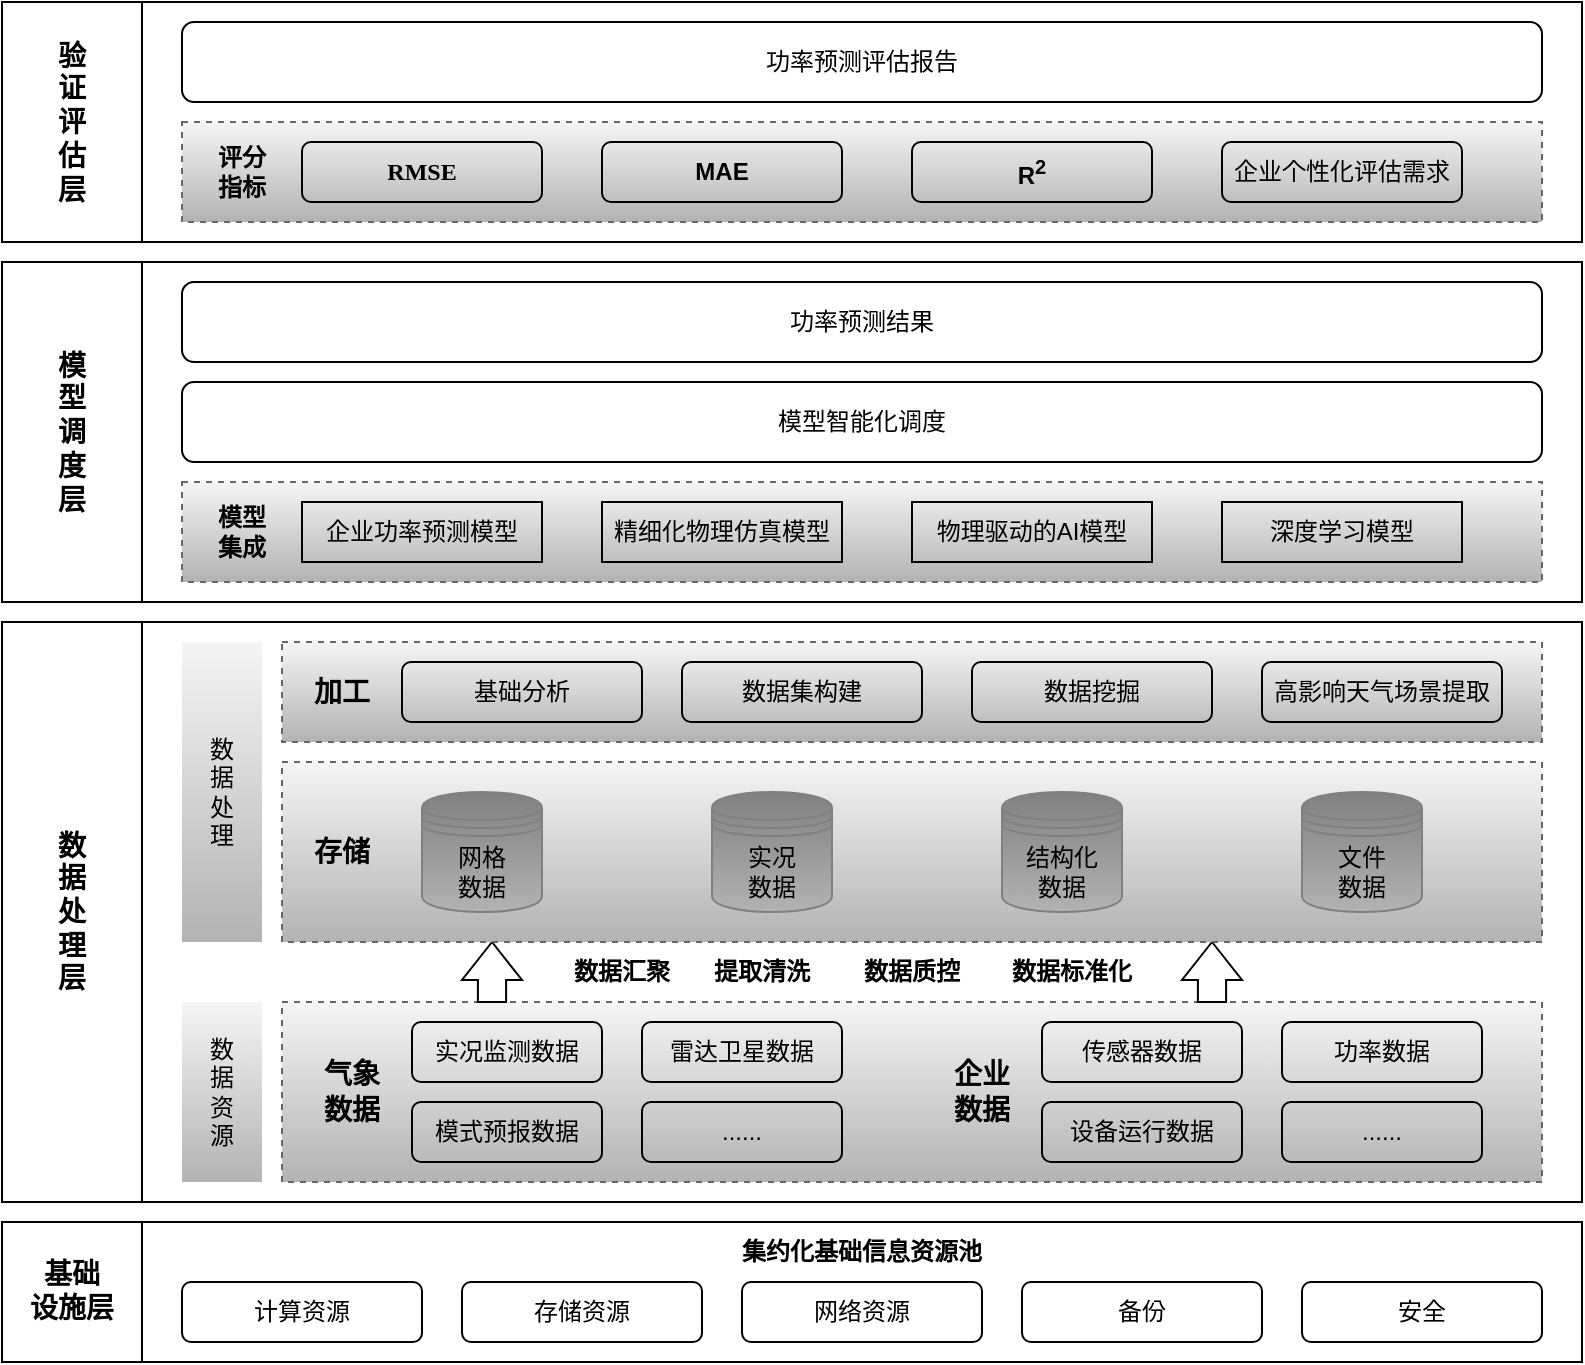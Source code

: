 <mxfile version="24.7.14">
  <diagram name="第 1 页" id="U8_30fp2nvI91OFab40k">
    <mxGraphModel dx="1774" dy="919" grid="1" gridSize="10" guides="1" tooltips="1" connect="1" arrows="1" fold="1" page="1" pageScale="1" pageWidth="827" pageHeight="1169" math="0" shadow="0">
      <root>
        <mxCell id="0" />
        <mxCell id="1" parent="0" />
        <mxCell id="UFrKVk_Evucttn0kIX_x-7" value="" style="rounded=0;whiteSpace=wrap;html=1;fillColor=none;" vertex="1" parent="1">
          <mxGeometry x="100" y="700" width="720" height="70" as="geometry" />
        </mxCell>
        <mxCell id="UFrKVk_Evucttn0kIX_x-15" value="" style="rounded=0;whiteSpace=wrap;html=1;fillColor=none;" vertex="1" parent="1">
          <mxGeometry x="100" y="400" width="720" height="290" as="geometry" />
        </mxCell>
        <mxCell id="UFrKVk_Evucttn0kIX_x-18" value="" style="rounded=0;whiteSpace=wrap;html=1;fillColor=#f5f5f5;gradientColor=#b3b3b3;strokeColor=#666666;dashed=1;" vertex="1" parent="1">
          <mxGeometry x="170" y="590" width="630" height="90" as="geometry" />
        </mxCell>
        <mxCell id="UFrKVk_Evucttn0kIX_x-1" value="计算资源" style="rounded=1;whiteSpace=wrap;html=1;fillColor=none;" vertex="1" parent="1">
          <mxGeometry x="120" y="730" width="120" height="30" as="geometry" />
        </mxCell>
        <mxCell id="UFrKVk_Evucttn0kIX_x-2" value="存储资源" style="rounded=1;whiteSpace=wrap;html=1;fillColor=none;" vertex="1" parent="1">
          <mxGeometry x="260" y="730" width="120" height="30" as="geometry" />
        </mxCell>
        <mxCell id="UFrKVk_Evucttn0kIX_x-3" value="网络资源" style="rounded=1;whiteSpace=wrap;html=1;fillColor=none;" vertex="1" parent="1">
          <mxGeometry x="400" y="730" width="120" height="30" as="geometry" />
        </mxCell>
        <mxCell id="UFrKVk_Evucttn0kIX_x-4" value="备份" style="rounded=1;whiteSpace=wrap;html=1;fillColor=none;" vertex="1" parent="1">
          <mxGeometry x="540" y="730" width="120" height="30" as="geometry" />
        </mxCell>
        <mxCell id="UFrKVk_Evucttn0kIX_x-5" value="安全" style="rounded=1;whiteSpace=wrap;html=1;fillColor=none;" vertex="1" parent="1">
          <mxGeometry x="680" y="730" width="120" height="30" as="geometry" />
        </mxCell>
        <mxCell id="UFrKVk_Evucttn0kIX_x-6" value="&lt;font face=&quot;Times New Roman&quot; style=&quot;font-size: 14px;&quot;&gt;&lt;b style=&quot;&quot;&gt;基础&lt;/b&gt;&lt;/font&gt;&lt;div&gt;&lt;font face=&quot;xRImtguvzTZKVekVsjoN&quot; style=&quot;font-size: 14px;&quot;&gt;&lt;b style=&quot;&quot;&gt;设施层&lt;/b&gt;&lt;/font&gt;&lt;/div&gt;" style="whiteSpace=wrap;html=1;aspect=fixed;fillColor=none;" vertex="1" parent="1">
          <mxGeometry x="30" y="700" width="70" height="70" as="geometry" />
        </mxCell>
        <mxCell id="UFrKVk_Evucttn0kIX_x-8" value="&lt;b&gt;集约化基础信息资源池&lt;/b&gt;" style="text;html=1;align=center;verticalAlign=middle;whiteSpace=wrap;rounded=0;" vertex="1" parent="1">
          <mxGeometry x="355" y="700" width="210" height="30" as="geometry" />
        </mxCell>
        <mxCell id="UFrKVk_Evucttn0kIX_x-13" value="数&lt;div&gt;据&lt;/div&gt;&lt;div&gt;资&lt;/div&gt;&lt;div&gt;源&lt;/div&gt;" style="rounded=0;whiteSpace=wrap;html=1;fillColor=#f5f5f5;strokeColor=none;gradientColor=#b3b3b3;" vertex="1" parent="1">
          <mxGeometry x="120" y="590" width="40" height="90" as="geometry" />
        </mxCell>
        <mxCell id="UFrKVk_Evucttn0kIX_x-17" value="&lt;font style=&quot;font-size: 14px;&quot;&gt;&lt;b style=&quot;&quot;&gt;数&lt;/b&gt;&lt;/font&gt;&lt;div&gt;&lt;font style=&quot;font-size: 14px;&quot;&gt;&lt;b&gt;据&lt;/b&gt;&lt;/font&gt;&lt;/div&gt;&lt;div&gt;&lt;font style=&quot;font-size: 14px;&quot;&gt;&lt;b&gt;处&lt;/b&gt;&lt;/font&gt;&lt;/div&gt;&lt;div&gt;&lt;font style=&quot;font-size: 14px;&quot;&gt;&lt;b&gt;理&lt;/b&gt;&lt;/font&gt;&lt;/div&gt;&lt;div&gt;&lt;span style=&quot;background-color: initial;&quot;&gt;&lt;font face=&quot;Times New Roman&quot; style=&quot;font-size: 14px;&quot;&gt;&lt;b&gt;层&lt;/b&gt;&lt;/font&gt;&lt;/span&gt;&lt;br&gt;&lt;/div&gt;" style="rounded=0;whiteSpace=wrap;html=1;" vertex="1" parent="1">
          <mxGeometry x="30" y="400" width="70" height="290" as="geometry" />
        </mxCell>
        <mxCell id="UFrKVk_Evucttn0kIX_x-19" value="&lt;font face=&quot;Times New Roman&quot; style=&quot;font-size: 14px;&quot;&gt;&lt;b&gt;气象&lt;/b&gt;&lt;/font&gt;&lt;div&gt;&lt;font style=&quot;font-size: 14px;&quot;&gt;&lt;b&gt;数据&lt;/b&gt;&lt;/font&gt;&lt;/div&gt;" style="text;html=1;align=center;verticalAlign=middle;whiteSpace=wrap;rounded=0;" vertex="1" parent="1">
          <mxGeometry x="175" y="605" width="60" height="60" as="geometry" />
        </mxCell>
        <mxCell id="UFrKVk_Evucttn0kIX_x-21" value="实况监测数据" style="rounded=1;whiteSpace=wrap;html=1;fillColor=none;" vertex="1" parent="1">
          <mxGeometry x="235" y="600" width="95" height="30" as="geometry" />
        </mxCell>
        <mxCell id="UFrKVk_Evucttn0kIX_x-22" value="模式预报数据" style="rounded=1;whiteSpace=wrap;html=1;fillColor=none;" vertex="1" parent="1">
          <mxGeometry x="235" y="640" width="95" height="30" as="geometry" />
        </mxCell>
        <mxCell id="UFrKVk_Evucttn0kIX_x-23" value="雷达卫星数据" style="rounded=1;whiteSpace=wrap;html=1;fillColor=none;" vertex="1" parent="1">
          <mxGeometry x="350" y="600" width="100" height="30" as="geometry" />
        </mxCell>
        <mxCell id="UFrKVk_Evucttn0kIX_x-24" value="......" style="rounded=1;whiteSpace=wrap;html=1;fillColor=none;" vertex="1" parent="1">
          <mxGeometry x="350" y="640" width="100" height="30" as="geometry" />
        </mxCell>
        <mxCell id="UFrKVk_Evucttn0kIX_x-34" value="&lt;font face=&quot;Times New Roman&quot; style=&quot;font-size: 14px;&quot;&gt;&lt;b&gt;企业&lt;/b&gt;&lt;/font&gt;&lt;div&gt;&lt;font style=&quot;font-size: 14px;&quot;&gt;&lt;b&gt;数据&lt;/b&gt;&lt;/font&gt;&lt;/div&gt;" style="text;html=1;align=center;verticalAlign=middle;whiteSpace=wrap;rounded=1;" vertex="1" parent="1">
          <mxGeometry x="490" y="605" width="60" height="60" as="geometry" />
        </mxCell>
        <mxCell id="UFrKVk_Evucttn0kIX_x-35" value="传感器数据" style="rounded=1;whiteSpace=wrap;html=1;fillColor=none;" vertex="1" parent="1">
          <mxGeometry x="550" y="600" width="100" height="30" as="geometry" />
        </mxCell>
        <mxCell id="UFrKVk_Evucttn0kIX_x-36" value="功率数据" style="rounded=1;whiteSpace=wrap;html=1;fillColor=none;" vertex="1" parent="1">
          <mxGeometry x="670" y="600" width="100" height="30" as="geometry" />
        </mxCell>
        <mxCell id="UFrKVk_Evucttn0kIX_x-37" value="设备运行数据" style="rounded=1;whiteSpace=wrap;html=1;fillColor=none;" vertex="1" parent="1">
          <mxGeometry x="550" y="640" width="100" height="30" as="geometry" />
        </mxCell>
        <mxCell id="UFrKVk_Evucttn0kIX_x-38" value="......" style="rounded=1;whiteSpace=wrap;html=1;fillColor=none;" vertex="1" parent="1">
          <mxGeometry x="670" y="640" width="100" height="30" as="geometry" />
        </mxCell>
        <mxCell id="UFrKVk_Evucttn0kIX_x-39" value="数&lt;div&gt;据&lt;/div&gt;&lt;div&gt;处&lt;/div&gt;&lt;div&gt;理&lt;/div&gt;" style="rounded=0;whiteSpace=wrap;html=1;fillColor=#f5f5f5;strokeColor=none;gradientColor=#b3b3b3;" vertex="1" parent="1">
          <mxGeometry x="120" y="410" width="40" height="150" as="geometry" />
        </mxCell>
        <mxCell id="UFrKVk_Evucttn0kIX_x-42" value="" style="html=1;shadow=0;dashed=0;align=center;verticalAlign=middle;shape=mxgraph.arrows2.arrow;dy=0.53;dx=19;direction=north;notch=0;" vertex="1" parent="1">
          <mxGeometry x="260" y="560" width="30" height="30" as="geometry" />
        </mxCell>
        <mxCell id="UFrKVk_Evucttn0kIX_x-43" value="" style="html=1;shadow=0;dashed=0;align=center;verticalAlign=middle;shape=mxgraph.arrows2.arrow;dy=0.53;dx=19;direction=north;notch=0;" vertex="1" parent="1">
          <mxGeometry x="620" y="560" width="30" height="30" as="geometry" />
        </mxCell>
        <mxCell id="UFrKVk_Evucttn0kIX_x-44" value="&lt;b&gt;数据汇聚&lt;/b&gt;" style="text;html=1;align=center;verticalAlign=middle;whiteSpace=wrap;rounded=0;" vertex="1" parent="1">
          <mxGeometry x="310" y="560" width="60" height="30" as="geometry" />
        </mxCell>
        <mxCell id="UFrKVk_Evucttn0kIX_x-45" value="&lt;b&gt;提取清洗&lt;/b&gt;" style="text;html=1;align=center;verticalAlign=middle;whiteSpace=wrap;rounded=0;" vertex="1" parent="1">
          <mxGeometry x="380" y="560" width="60" height="30" as="geometry" />
        </mxCell>
        <mxCell id="UFrKVk_Evucttn0kIX_x-46" value="&lt;b&gt;数据质控&lt;/b&gt;" style="text;html=1;align=center;verticalAlign=middle;whiteSpace=wrap;rounded=0;" vertex="1" parent="1">
          <mxGeometry x="455" y="560" width="60" height="30" as="geometry" />
        </mxCell>
        <mxCell id="UFrKVk_Evucttn0kIX_x-47" value="&lt;b&gt;数据标准化&lt;/b&gt;" style="text;html=1;align=center;verticalAlign=middle;whiteSpace=wrap;rounded=0;" vertex="1" parent="1">
          <mxGeometry x="530" y="560" width="70" height="30" as="geometry" />
        </mxCell>
        <mxCell id="UFrKVk_Evucttn0kIX_x-48" value="" style="rounded=0;whiteSpace=wrap;html=1;fillColor=#f5f5f5;gradientColor=#b3b3b3;strokeColor=#666666;dashed=1;" vertex="1" parent="1">
          <mxGeometry x="170" y="470" width="630" height="90" as="geometry" />
        </mxCell>
        <mxCell id="UFrKVk_Evucttn0kIX_x-49" value="&lt;b&gt;&lt;font style=&quot;font-size: 14px;&quot;&gt;存储&lt;/font&gt;&lt;/b&gt;" style="text;html=1;align=center;verticalAlign=middle;whiteSpace=wrap;rounded=0;" vertex="1" parent="1">
          <mxGeometry x="170" y="500" width="60" height="30" as="geometry" />
        </mxCell>
        <mxCell id="UFrKVk_Evucttn0kIX_x-50" value="" style="shape=datastore;whiteSpace=wrap;html=1;fillColor=#808080;gradientColor=#b3b3b3;strokeColor=#808080;" vertex="1" parent="1">
          <mxGeometry x="240" y="485" width="60" height="60" as="geometry" />
        </mxCell>
        <mxCell id="UFrKVk_Evucttn0kIX_x-51" value="网格&lt;div&gt;数据&lt;/div&gt;" style="text;html=1;align=center;verticalAlign=middle;whiteSpace=wrap;rounded=0;" vertex="1" parent="1">
          <mxGeometry x="240" y="510" width="60" height="30" as="geometry" />
        </mxCell>
        <mxCell id="UFrKVk_Evucttn0kIX_x-52" value="实况&lt;div&gt;数据&lt;/div&gt;" style="shape=datastore;whiteSpace=wrap;html=1;fillColor=#808080;gradientColor=#b3b3b3;strokeColor=#808080;" vertex="1" parent="1">
          <mxGeometry x="385" y="485" width="60" height="60" as="geometry" />
        </mxCell>
        <mxCell id="UFrKVk_Evucttn0kIX_x-53" value="结构化&lt;div&gt;数据&lt;/div&gt;" style="shape=datastore;whiteSpace=wrap;html=1;fillColor=#808080;gradientColor=#b3b3b3;strokeColor=#808080;" vertex="1" parent="1">
          <mxGeometry x="530" y="485" width="60" height="60" as="geometry" />
        </mxCell>
        <mxCell id="UFrKVk_Evucttn0kIX_x-54" value="&lt;div&gt;文件&lt;/div&gt;&lt;div&gt;数据&lt;/div&gt;" style="shape=datastore;whiteSpace=wrap;html=1;fillColor=#808080;gradientColor=#b3b3b3;strokeColor=#808080;" vertex="1" parent="1">
          <mxGeometry x="680" y="485" width="60" height="60" as="geometry" />
        </mxCell>
        <mxCell id="UFrKVk_Evucttn0kIX_x-55" value="" style="rounded=0;whiteSpace=wrap;html=1;fillColor=#f5f5f5;gradientColor=#b3b3b3;strokeColor=#666666;dashed=1;" vertex="1" parent="1">
          <mxGeometry x="170" y="410" width="630" height="50" as="geometry" />
        </mxCell>
        <mxCell id="UFrKVk_Evucttn0kIX_x-56" value="&lt;b&gt;&lt;font style=&quot;font-size: 14px;&quot;&gt;加工&lt;/font&gt;&lt;/b&gt;" style="text;html=1;align=center;verticalAlign=middle;whiteSpace=wrap;rounded=0;" vertex="1" parent="1">
          <mxGeometry x="170" y="420" width="60" height="30" as="geometry" />
        </mxCell>
        <mxCell id="UFrKVk_Evucttn0kIX_x-57" value="基础分析" style="rounded=1;whiteSpace=wrap;html=1;fillColor=none;" vertex="1" parent="1">
          <mxGeometry x="230" y="420" width="120" height="30" as="geometry" />
        </mxCell>
        <mxCell id="UFrKVk_Evucttn0kIX_x-58" value="数据集构建" style="rounded=1;whiteSpace=wrap;html=1;fillColor=none;" vertex="1" parent="1">
          <mxGeometry x="370" y="420" width="120" height="30" as="geometry" />
        </mxCell>
        <mxCell id="UFrKVk_Evucttn0kIX_x-59" value="数据挖掘" style="rounded=1;whiteSpace=wrap;html=1;fillColor=none;" vertex="1" parent="1">
          <mxGeometry x="515" y="420" width="120" height="30" as="geometry" />
        </mxCell>
        <mxCell id="UFrKVk_Evucttn0kIX_x-60" value="高影响天气场景提取" style="rounded=1;whiteSpace=wrap;html=1;fillColor=none;" vertex="1" parent="1">
          <mxGeometry x="660" y="420" width="120" height="30" as="geometry" />
        </mxCell>
        <mxCell id="UFrKVk_Evucttn0kIX_x-61" value="" style="rounded=0;whiteSpace=wrap;html=1;fillColor=none;" vertex="1" parent="1">
          <mxGeometry x="100" y="220" width="720" height="170" as="geometry" />
        </mxCell>
        <mxCell id="UFrKVk_Evucttn0kIX_x-62" value="" style="rounded=0;whiteSpace=wrap;html=1;fillColor=#f5f5f5;gradientColor=#b3b3b3;strokeColor=#666666;dashed=1;" vertex="1" parent="1">
          <mxGeometry x="120" y="330" width="680" height="50" as="geometry" />
        </mxCell>
        <mxCell id="UFrKVk_Evucttn0kIX_x-64" value="&lt;div&gt;&lt;span style=&quot;font-size: 14px;&quot;&gt;&lt;b&gt;模&lt;/b&gt;&lt;/span&gt;&lt;/div&gt;&lt;div&gt;&lt;span style=&quot;font-size: 14px;&quot;&gt;&lt;b&gt;型&lt;/b&gt;&lt;/span&gt;&lt;/div&gt;&lt;div&gt;&lt;span style=&quot;font-size: 14px;&quot;&gt;&lt;b&gt;调&lt;/b&gt;&lt;/span&gt;&lt;/div&gt;&lt;div&gt;&lt;span style=&quot;font-size: 14px;&quot;&gt;&lt;b&gt;度&lt;/b&gt;&lt;/span&gt;&lt;/div&gt;&lt;div&gt;&lt;span style=&quot;font-size: 14px;&quot;&gt;&lt;b&gt;层&lt;/b&gt;&lt;/span&gt;&lt;/div&gt;" style="rounded=0;whiteSpace=wrap;html=1;" vertex="1" parent="1">
          <mxGeometry x="30" y="220" width="70" height="170" as="geometry" />
        </mxCell>
        <mxCell id="UFrKVk_Evucttn0kIX_x-95" value="&lt;div&gt;&lt;b&gt;模&lt;span style=&quot;background-color: initial;&quot;&gt;型&lt;/span&gt;&lt;/b&gt;&lt;/div&gt;&lt;div&gt;&lt;b&gt;集成&lt;/b&gt;&lt;/div&gt;" style="text;html=1;align=center;verticalAlign=middle;whiteSpace=wrap;rounded=0;" vertex="1" parent="1">
          <mxGeometry x="120" y="340" width="60" height="30" as="geometry" />
        </mxCell>
        <mxCell id="UFrKVk_Evucttn0kIX_x-96" value="企业功率预测模型" style="rounded=0;whiteSpace=wrap;html=1;fillColor=none;" vertex="1" parent="1">
          <mxGeometry x="180" y="340" width="120" height="30" as="geometry" />
        </mxCell>
        <mxCell id="UFrKVk_Evucttn0kIX_x-97" value="精细化物理仿真模型" style="rounded=0;whiteSpace=wrap;html=1;fillColor=none;" vertex="1" parent="1">
          <mxGeometry x="330" y="340" width="120" height="30" as="geometry" />
        </mxCell>
        <mxCell id="UFrKVk_Evucttn0kIX_x-98" value="物理驱动的AI模型" style="rounded=0;whiteSpace=wrap;html=1;fillColor=none;" vertex="1" parent="1">
          <mxGeometry x="485" y="340" width="120" height="30" as="geometry" />
        </mxCell>
        <mxCell id="UFrKVk_Evucttn0kIX_x-99" value="深度学习模型" style="rounded=0;whiteSpace=wrap;html=1;fillColor=none;" vertex="1" parent="1">
          <mxGeometry x="640" y="340" width="120" height="30" as="geometry" />
        </mxCell>
        <mxCell id="UFrKVk_Evucttn0kIX_x-101" value="模型智能化调度" style="rounded=1;whiteSpace=wrap;html=1;" vertex="1" parent="1">
          <mxGeometry x="120" y="280" width="680" height="40" as="geometry" />
        </mxCell>
        <mxCell id="UFrKVk_Evucttn0kIX_x-102" value="功率预测结果" style="rounded=1;whiteSpace=wrap;html=1;" vertex="1" parent="1">
          <mxGeometry x="120" y="230" width="680" height="40" as="geometry" />
        </mxCell>
        <mxCell id="UFrKVk_Evucttn0kIX_x-103" value="" style="rounded=0;whiteSpace=wrap;html=1;fillColor=none;" vertex="1" parent="1">
          <mxGeometry x="100" y="90" width="720" height="120" as="geometry" />
        </mxCell>
        <mxCell id="UFrKVk_Evucttn0kIX_x-104" value="" style="rounded=0;whiteSpace=wrap;html=1;fillColor=#f5f5f5;gradientColor=#b3b3b3;strokeColor=#666666;dashed=1;" vertex="1" parent="1">
          <mxGeometry x="120" y="150" width="680" height="50" as="geometry" />
        </mxCell>
        <mxCell id="UFrKVk_Evucttn0kIX_x-105" value="&lt;span style=&quot;font-size: 14px;&quot;&gt;&lt;b&gt;验&lt;/b&gt;&lt;/span&gt;&lt;div&gt;&lt;span style=&quot;font-size: 14px;&quot;&gt;&lt;b&gt;证&lt;/b&gt;&lt;/span&gt;&lt;/div&gt;&lt;div&gt;&lt;div&gt;&lt;span style=&quot;font-size: 14px;&quot;&gt;&lt;b&gt;评&lt;/b&gt;&lt;/span&gt;&lt;/div&gt;&lt;div&gt;&lt;span style=&quot;font-size: 14px;&quot;&gt;&lt;b&gt;估&lt;/b&gt;&lt;/span&gt;&lt;/div&gt;&lt;div&gt;&lt;span style=&quot;font-size: 14px;&quot;&gt;&lt;b&gt;层&lt;/b&gt;&lt;/span&gt;&lt;/div&gt;&lt;/div&gt;" style="rounded=0;whiteSpace=wrap;html=1;" vertex="1" parent="1">
          <mxGeometry x="30" y="90" width="70" height="120" as="geometry" />
        </mxCell>
        <mxCell id="UFrKVk_Evucttn0kIX_x-106" value="&lt;b&gt;评分&lt;/b&gt;&lt;div&gt;&lt;b&gt;指标&lt;/b&gt;&lt;/div&gt;" style="text;html=1;align=center;verticalAlign=middle;whiteSpace=wrap;rounded=0;" vertex="1" parent="1">
          <mxGeometry x="120" y="160" width="60" height="30" as="geometry" />
        </mxCell>
        <mxCell id="UFrKVk_Evucttn0kIX_x-107" value="&lt;b&gt;&lt;font face=&quot;Times New Roman&quot;&gt;RMSE&lt;/font&gt;&lt;/b&gt;" style="rounded=1;whiteSpace=wrap;html=1;fillColor=none;" vertex="1" parent="1">
          <mxGeometry x="180" y="160" width="120" height="30" as="geometry" />
        </mxCell>
        <mxCell id="UFrKVk_Evucttn0kIX_x-108" value="&lt;b&gt;MAE&lt;/b&gt;" style="rounded=1;whiteSpace=wrap;html=1;fillColor=none;" vertex="1" parent="1">
          <mxGeometry x="330" y="160" width="120" height="30" as="geometry" />
        </mxCell>
        <mxCell id="UFrKVk_Evucttn0kIX_x-109" value="&lt;b&gt;R&lt;sup&gt;2&lt;/sup&gt;&lt;/b&gt;" style="rounded=1;whiteSpace=wrap;html=1;fillColor=none;" vertex="1" parent="1">
          <mxGeometry x="485" y="160" width="120" height="30" as="geometry" />
        </mxCell>
        <mxCell id="UFrKVk_Evucttn0kIX_x-110" value="企业个性化评估需求" style="rounded=1;whiteSpace=wrap;html=1;fillColor=none;" vertex="1" parent="1">
          <mxGeometry x="640" y="160" width="120" height="30" as="geometry" />
        </mxCell>
        <mxCell id="UFrKVk_Evucttn0kIX_x-114" value="功率预测评估报告" style="rounded=1;whiteSpace=wrap;html=1;" vertex="1" parent="1">
          <mxGeometry x="120" y="100" width="680" height="40" as="geometry" />
        </mxCell>
      </root>
    </mxGraphModel>
  </diagram>
</mxfile>
